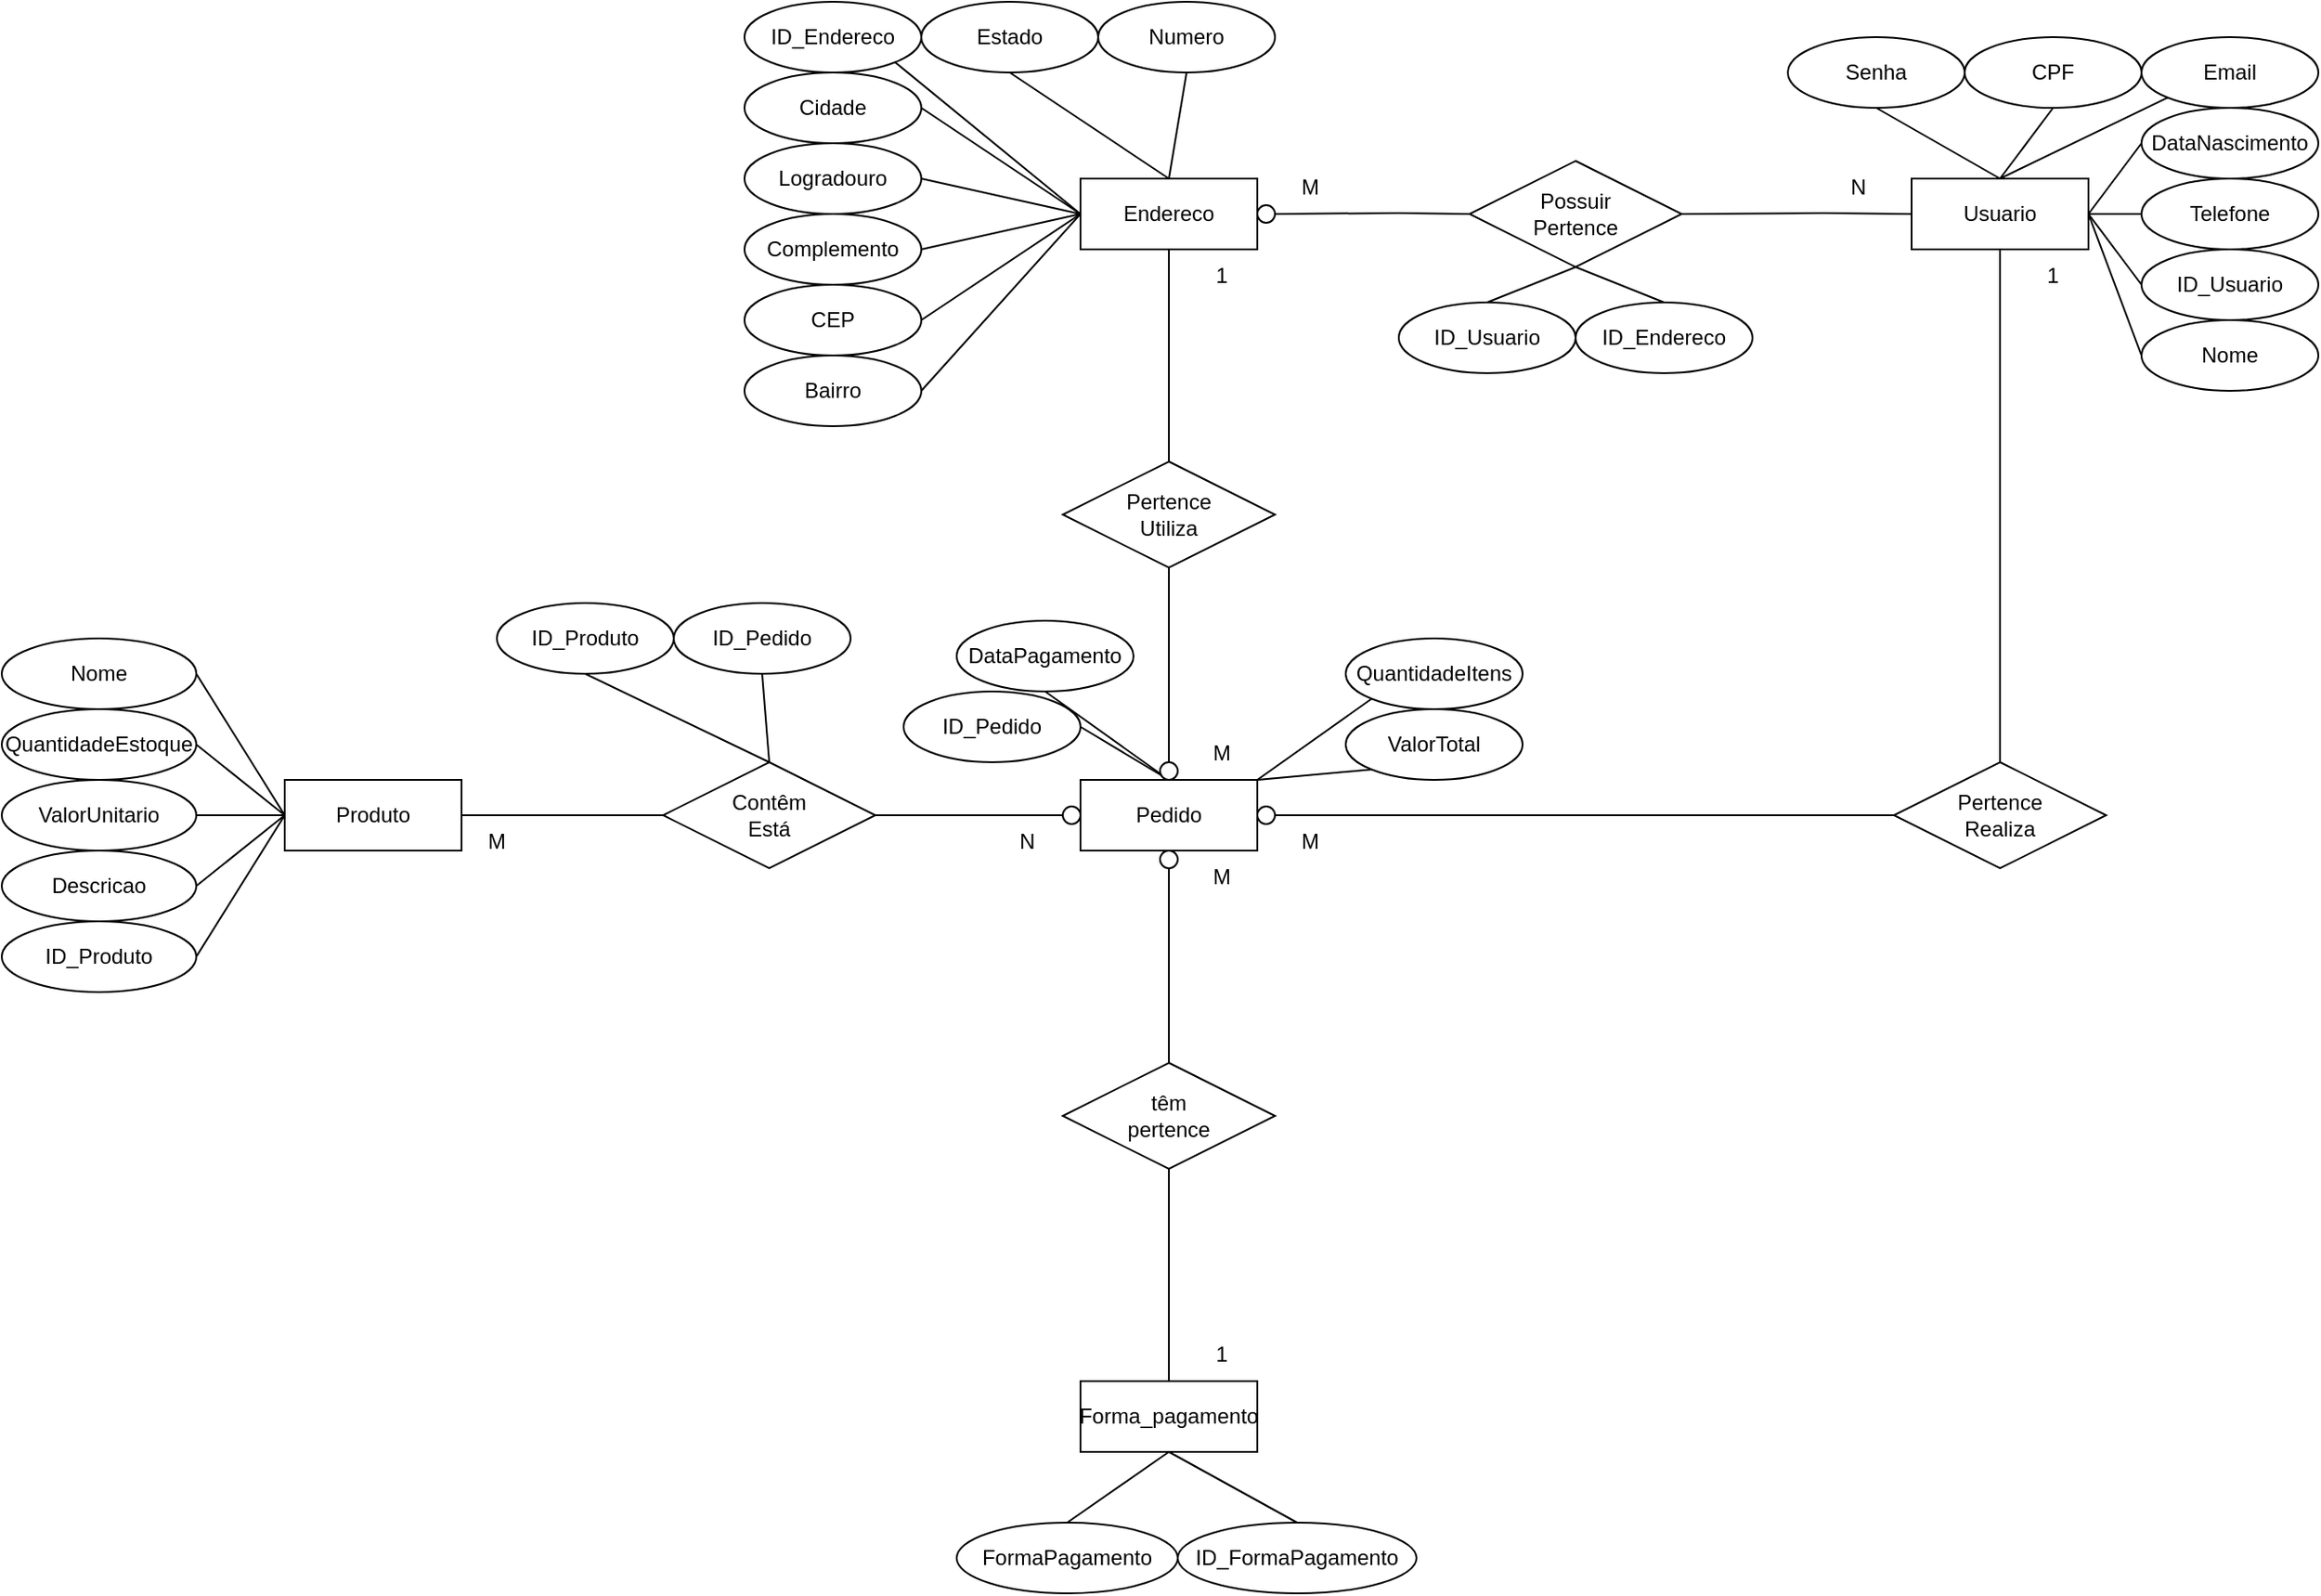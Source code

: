 <mxfile version="27.0.5">
  <diagram name="Página-1" id="2uaV812msRMwG7gX_3Rn">
    <mxGraphModel dx="760" dy="804" grid="1" gridSize="10" guides="1" tooltips="1" connect="1" arrows="1" fold="1" page="1" pageScale="1" pageWidth="827" pageHeight="1169" math="0" shadow="0">
      <root>
        <mxCell id="0" />
        <mxCell id="1" parent="0" />
        <mxCell id="tJNTf8P16CwmncWXG5HQ-1" value="Usuario" style="whiteSpace=wrap;html=1;align=center;" parent="1" vertex="1">
          <mxGeometry x="1910" y="340" width="100" height="40" as="geometry" />
        </mxCell>
        <mxCell id="tJNTf8P16CwmncWXG5HQ-2" value="Endereco" style="whiteSpace=wrap;html=1;align=center;" parent="1" vertex="1">
          <mxGeometry x="1440" y="340" width="100" height="40" as="geometry" />
        </mxCell>
        <mxCell id="tJNTf8P16CwmncWXG5HQ-4" value="Pertence&lt;div&gt;Utiliza&lt;/div&gt;" style="shape=rhombus;perimeter=rhombusPerimeter;whiteSpace=wrap;html=1;align=center;" parent="1" vertex="1">
          <mxGeometry x="1430" y="500" width="120" height="60" as="geometry" />
        </mxCell>
        <mxCell id="tJNTf8P16CwmncWXG5HQ-10" value="Produto" style="whiteSpace=wrap;html=1;align=center;" parent="1" vertex="1">
          <mxGeometry x="990" y="680" width="100" height="40" as="geometry" />
        </mxCell>
        <mxCell id="LPjeL-LabRUgR5Mh7KNn-1" value="Possuir&lt;br&gt;&lt;div&gt;Pertence&lt;/div&gt;" style="shape=rhombus;perimeter=rhombusPerimeter;whiteSpace=wrap;html=1;align=center;" parent="1" vertex="1">
          <mxGeometry x="1660" y="330" width="120" height="60" as="geometry" />
        </mxCell>
        <mxCell id="LPjeL-LabRUgR5Mh7KNn-6" value="Contêm&lt;div&gt;Está&lt;/div&gt;" style="shape=rhombus;perimeter=rhombusPerimeter;whiteSpace=wrap;html=1;align=center;" parent="1" vertex="1">
          <mxGeometry x="1204" y="670" width="120" height="60" as="geometry" />
        </mxCell>
        <mxCell id="LPjeL-LabRUgR5Mh7KNn-9" value="M" style="text;html=1;align=center;verticalAlign=middle;whiteSpace=wrap;rounded=0;" parent="1" vertex="1">
          <mxGeometry x="1080" y="700" width="60" height="30" as="geometry" />
        </mxCell>
        <mxCell id="LPjeL-LabRUgR5Mh7KNn-10" value="N" style="text;html=1;align=center;verticalAlign=middle;whiteSpace=wrap;rounded=0;" parent="1" vertex="1">
          <mxGeometry x="1380" y="700" width="60" height="30" as="geometry" />
        </mxCell>
        <mxCell id="tGjzgIWVcBgmSlzOQq5f-1" value="Nome" style="ellipse;whiteSpace=wrap;html=1;align=center;" parent="1" vertex="1">
          <mxGeometry x="2040" y="420" width="100" height="40" as="geometry" />
        </mxCell>
        <mxCell id="tGjzgIWVcBgmSlzOQq5f-3" value="Telefone" style="ellipse;whiteSpace=wrap;html=1;align=center;" parent="1" vertex="1">
          <mxGeometry x="2040" y="340" width="100" height="40" as="geometry" />
        </mxCell>
        <mxCell id="tGjzgIWVcBgmSlzOQq5f-4" value="DataNascimento" style="ellipse;whiteSpace=wrap;html=1;align=center;" parent="1" vertex="1">
          <mxGeometry x="2040" y="300" width="100" height="40" as="geometry" />
        </mxCell>
        <mxCell id="tGjzgIWVcBgmSlzOQq5f-6" value="Senha" style="ellipse;whiteSpace=wrap;html=1;align=center;" parent="1" vertex="1">
          <mxGeometry x="1840" y="260" width="100" height="40" as="geometry" />
        </mxCell>
        <mxCell id="tGjzgIWVcBgmSlzOQq5f-10" style="edgeStyle=orthogonalEdgeStyle;rounded=0;orthogonalLoop=1;jettySize=auto;html=1;exitX=0.5;exitY=1;exitDx=0;exitDy=0;" parent="1" edge="1">
          <mxGeometry relative="1" as="geometry">
            <mxPoint x="2090" y="440" as="sourcePoint" />
            <mxPoint x="2090" y="440" as="targetPoint" />
          </mxGeometry>
        </mxCell>
        <mxCell id="tGjzgIWVcBgmSlzOQq5f-16" value="CEP" style="ellipse;whiteSpace=wrap;html=1;align=center;" parent="1" vertex="1">
          <mxGeometry x="1250" y="400" width="100" height="40" as="geometry" />
        </mxCell>
        <mxCell id="tGjzgIWVcBgmSlzOQq5f-19" value="Estado" style="ellipse;whiteSpace=wrap;html=1;align=center;" parent="1" vertex="1">
          <mxGeometry x="1350" y="240" width="100" height="40" as="geometry" />
        </mxCell>
        <mxCell id="tGjzgIWVcBgmSlzOQq5f-20" value="Cidade" style="ellipse;whiteSpace=wrap;html=1;align=center;" parent="1" vertex="1">
          <mxGeometry x="1250" y="280" width="100" height="40" as="geometry" />
        </mxCell>
        <mxCell id="tGjzgIWVcBgmSlzOQq5f-21" value="Bairro" style="ellipse;whiteSpace=wrap;html=1;align=center;" parent="1" vertex="1">
          <mxGeometry x="1250" y="440" width="100" height="40" as="geometry" />
        </mxCell>
        <mxCell id="tGjzgIWVcBgmSlzOQq5f-22" value="Logradouro" style="ellipse;whiteSpace=wrap;html=1;align=center;" parent="1" vertex="1">
          <mxGeometry x="1250" y="320" width="100" height="40" as="geometry" />
        </mxCell>
        <mxCell id="tGjzgIWVcBgmSlzOQq5f-23" value="Numero" style="ellipse;whiteSpace=wrap;html=1;align=center;" parent="1" vertex="1">
          <mxGeometry x="1450" y="240" width="100" height="40" as="geometry" />
        </mxCell>
        <mxCell id="tGjzgIWVcBgmSlzOQq5f-24" value="Complemento" style="ellipse;whiteSpace=wrap;html=1;align=center;" parent="1" vertex="1">
          <mxGeometry x="1250" y="360" width="100" height="40" as="geometry" />
        </mxCell>
        <mxCell id="tGjzgIWVcBgmSlzOQq5f-47" value="DataPagamento" style="ellipse;whiteSpace=wrap;html=1;align=center;" parent="1" vertex="1">
          <mxGeometry x="1370" y="590" width="100" height="40" as="geometry" />
        </mxCell>
        <mxCell id="tGjzgIWVcBgmSlzOQq5f-48" value="ValorTotal" style="ellipse;whiteSpace=wrap;html=1;align=center;" parent="1" vertex="1">
          <mxGeometry x="1590" y="640" width="100" height="40" as="geometry" />
        </mxCell>
        <mxCell id="tGjzgIWVcBgmSlzOQq5f-49" value="QuantidadeItens" style="ellipse;whiteSpace=wrap;html=1;align=center;" parent="1" vertex="1">
          <mxGeometry x="1590" y="600" width="100" height="40" as="geometry" />
        </mxCell>
        <mxCell id="tGjzgIWVcBgmSlzOQq5f-56" value="Pedido" style="whiteSpace=wrap;html=1;align=center;" parent="1" vertex="1">
          <mxGeometry x="1440" y="680" width="100" height="40" as="geometry" />
        </mxCell>
        <mxCell id="tGjzgIWVcBgmSlzOQq5f-66" value="" style="endArrow=none;html=1;rounded=0;entryX=0.5;entryY=0;entryDx=0;entryDy=0;exitX=0.5;exitY=1;exitDx=0;exitDy=0;" parent="1" source="tJNTf8P16CwmncWXG5HQ-4" target="tGjzgIWVcBgmSlzOQq5f-56" edge="1">
          <mxGeometry relative="1" as="geometry">
            <mxPoint x="1500" y="570" as="sourcePoint" />
            <mxPoint x="1530" y="650" as="targetPoint" />
          </mxGeometry>
        </mxCell>
        <mxCell id="tGjzgIWVcBgmSlzOQq5f-67" value="" style="endArrow=none;html=1;rounded=0;entryX=0.5;entryY=0;entryDx=0;entryDy=0;exitX=0.5;exitY=1;exitDx=0;exitDy=0;" parent="1" source="tJNTf8P16CwmncWXG5HQ-2" target="tJNTf8P16CwmncWXG5HQ-4" edge="1">
          <mxGeometry relative="1" as="geometry">
            <mxPoint x="1500" y="400" as="sourcePoint" />
            <mxPoint x="1510" y="490" as="targetPoint" />
          </mxGeometry>
        </mxCell>
        <mxCell id="tGjzgIWVcBgmSlzOQq5f-70" value="" style="endArrow=none;html=1;rounded=0;exitX=0;exitY=0.5;exitDx=0;exitDy=0;entryX=1;entryY=0.5;entryDx=0;entryDy=0;" parent="1" source="tGjzgIWVcBgmSlzOQq5f-123" target="tJNTf8P16CwmncWXG5HQ-2" edge="1">
          <mxGeometry relative="1" as="geometry">
            <mxPoint x="1650" y="370" as="sourcePoint" />
            <mxPoint x="1550" y="370" as="targetPoint" />
            <Array as="points" />
          </mxGeometry>
        </mxCell>
        <mxCell id="tGjzgIWVcBgmSlzOQq5f-71" value="" style="endArrow=none;html=1;rounded=0;entryX=1;entryY=0.5;entryDx=0;entryDy=0;exitX=0;exitY=0.5;exitDx=0;exitDy=0;" parent="1" source="tJNTf8P16CwmncWXG5HQ-1" target="LPjeL-LabRUgR5Mh7KNn-1" edge="1">
          <mxGeometry relative="1" as="geometry">
            <mxPoint x="1890" y="370" as="sourcePoint" />
            <mxPoint x="1790" y="380" as="targetPoint" />
            <Array as="points">
              <mxPoint x="1860" y="359.47" />
            </Array>
          </mxGeometry>
        </mxCell>
        <mxCell id="tGjzgIWVcBgmSlzOQq5f-72" value="Pertence&lt;div&gt;Realiza&lt;/div&gt;" style="shape=rhombus;perimeter=rhombusPerimeter;whiteSpace=wrap;html=1;align=center;" parent="1" vertex="1">
          <mxGeometry x="1900" y="670" width="120" height="60" as="geometry" />
        </mxCell>
        <mxCell id="tGjzgIWVcBgmSlzOQq5f-73" value="" style="endArrow=none;html=1;rounded=0;exitX=1;exitY=0.5;exitDx=0;exitDy=0;entryX=0;entryY=0.5;entryDx=0;entryDy=0;" parent="1" source="tGjzgIWVcBgmSlzOQq5f-127" target="tGjzgIWVcBgmSlzOQq5f-72" edge="1">
          <mxGeometry relative="1" as="geometry">
            <mxPoint x="1730" y="550" as="sourcePoint" />
            <mxPoint x="1890" y="550" as="targetPoint" />
          </mxGeometry>
        </mxCell>
        <mxCell id="tGjzgIWVcBgmSlzOQq5f-74" value="" style="endArrow=none;html=1;rounded=0;exitX=0.5;exitY=1;exitDx=0;exitDy=0;entryX=0.5;entryY=0;entryDx=0;entryDy=0;" parent="1" source="tJNTf8P16CwmncWXG5HQ-1" target="tGjzgIWVcBgmSlzOQq5f-72" edge="1">
          <mxGeometry relative="1" as="geometry">
            <mxPoint x="1730" y="550" as="sourcePoint" />
            <mxPoint x="1890" y="550" as="targetPoint" />
          </mxGeometry>
        </mxCell>
        <mxCell id="tGjzgIWVcBgmSlzOQq5f-75" value="1" style="text;html=1;align=center;verticalAlign=middle;whiteSpace=wrap;rounded=0;" parent="1" vertex="1">
          <mxGeometry x="1490" y="380" width="60" height="30" as="geometry" />
        </mxCell>
        <mxCell id="tGjzgIWVcBgmSlzOQq5f-76" value="M" style="text;html=1;align=center;verticalAlign=middle;whiteSpace=wrap;rounded=0;" parent="1" vertex="1">
          <mxGeometry x="1490" y="650" width="60" height="30" as="geometry" />
        </mxCell>
        <mxCell id="tGjzgIWVcBgmSlzOQq5f-77" value="M" style="text;html=1;align=center;verticalAlign=middle;whiteSpace=wrap;rounded=0;" parent="1" vertex="1">
          <mxGeometry x="1540" y="330" width="60" height="30" as="geometry" />
        </mxCell>
        <mxCell id="tGjzgIWVcBgmSlzOQq5f-78" value="N" style="text;html=1;align=center;verticalAlign=middle;whiteSpace=wrap;rounded=0;" parent="1" vertex="1">
          <mxGeometry x="1850" y="330" width="60" height="30" as="geometry" />
        </mxCell>
        <mxCell id="tGjzgIWVcBgmSlzOQq5f-79" value="1" style="text;html=1;align=center;verticalAlign=middle;whiteSpace=wrap;rounded=0;" parent="1" vertex="1">
          <mxGeometry x="1960" y="380" width="60" height="30" as="geometry" />
        </mxCell>
        <mxCell id="tGjzgIWVcBgmSlzOQq5f-80" value="M" style="text;html=1;align=center;verticalAlign=middle;whiteSpace=wrap;rounded=0;" parent="1" vertex="1">
          <mxGeometry x="1540" y="700" width="60" height="30" as="geometry" />
        </mxCell>
        <mxCell id="tGjzgIWVcBgmSlzOQq5f-81" value="" style="endArrow=none;html=1;rounded=0;entryX=0;entryY=1;entryDx=0;entryDy=0;exitX=1;exitY=0;exitDx=0;exitDy=0;" parent="1" source="tGjzgIWVcBgmSlzOQq5f-56" target="tGjzgIWVcBgmSlzOQq5f-49" edge="1">
          <mxGeometry relative="1" as="geometry">
            <mxPoint x="1020" y="730" as="sourcePoint" />
            <mxPoint x="1180" y="730" as="targetPoint" />
          </mxGeometry>
        </mxCell>
        <mxCell id="tGjzgIWVcBgmSlzOQq5f-82" value="" style="endArrow=none;html=1;rounded=0;entryX=0;entryY=1;entryDx=0;entryDy=0;exitX=0.5;exitY=1;exitDx=0;exitDy=0;" parent="1" source="tGjzgIWVcBgmSlzOQq5f-47" target="tGjzgIWVcBgmSlzOQq5f-76" edge="1">
          <mxGeometry relative="1" as="geometry">
            <mxPoint x="1270" y="800" as="sourcePoint" />
            <mxPoint x="1180" y="730" as="targetPoint" />
          </mxGeometry>
        </mxCell>
        <mxCell id="tGjzgIWVcBgmSlzOQq5f-83" value="" style="endArrow=none;html=1;rounded=0;exitX=0;exitY=1;exitDx=0;exitDy=0;entryX=1;entryY=0;entryDx=0;entryDy=0;" parent="1" source="tGjzgIWVcBgmSlzOQq5f-48" target="tGjzgIWVcBgmSlzOQq5f-56" edge="1">
          <mxGeometry relative="1" as="geometry">
            <mxPoint x="1020" y="730" as="sourcePoint" />
            <mxPoint x="1180" y="730" as="targetPoint" />
          </mxGeometry>
        </mxCell>
        <mxCell id="tGjzgIWVcBgmSlzOQq5f-84" value="" style="endArrow=none;html=1;rounded=0;exitX=1;exitY=0.5;exitDx=0;exitDy=0;entryX=0.5;entryY=0;entryDx=0;entryDy=0;" parent="1" source="tGjzgIWVcBgmSlzOQq5f-125" target="tGjzgIWVcBgmSlzOQq5f-56" edge="1">
          <mxGeometry relative="1" as="geometry">
            <mxPoint x="1020" y="730" as="sourcePoint" />
            <mxPoint x="1180" y="730" as="targetPoint" />
          </mxGeometry>
        </mxCell>
        <mxCell id="tGjzgIWVcBgmSlzOQq5f-85" value="" style="endArrow=none;html=1;rounded=0;exitX=1;exitY=0.5;exitDx=0;exitDy=0;entryX=0.5;entryY=0;entryDx=0;entryDy=0;" parent="1" target="tGjzgIWVcBgmSlzOQq5f-56" edge="1">
          <mxGeometry relative="1" as="geometry">
            <mxPoint x="1440" y="650" as="sourcePoint" />
            <mxPoint x="1180" y="730" as="targetPoint" />
          </mxGeometry>
        </mxCell>
        <mxCell id="tGjzgIWVcBgmSlzOQq5f-86" value="" style="endArrow=none;html=1;rounded=0;exitX=1;exitY=0.5;exitDx=0;exitDy=0;entryX=0;entryY=0.5;entryDx=0;entryDy=0;" parent="1" source="tGjzgIWVcBgmSlzOQq5f-21" target="tJNTf8P16CwmncWXG5HQ-2" edge="1">
          <mxGeometry relative="1" as="geometry">
            <mxPoint x="1400" y="450" as="sourcePoint" />
            <mxPoint x="1560" y="450" as="targetPoint" />
          </mxGeometry>
        </mxCell>
        <mxCell id="tGjzgIWVcBgmSlzOQq5f-87" value="" style="endArrow=none;html=1;rounded=0;exitX=1;exitY=0.5;exitDx=0;exitDy=0;entryX=0;entryY=0.5;entryDx=0;entryDy=0;" parent="1" source="tGjzgIWVcBgmSlzOQq5f-16" target="tJNTf8P16CwmncWXG5HQ-2" edge="1">
          <mxGeometry relative="1" as="geometry">
            <mxPoint x="1400" y="450" as="sourcePoint" />
            <mxPoint x="1560" y="450" as="targetPoint" />
          </mxGeometry>
        </mxCell>
        <mxCell id="tGjzgIWVcBgmSlzOQq5f-88" value="" style="endArrow=none;html=1;rounded=0;exitX=1;exitY=0.5;exitDx=0;exitDy=0;entryX=0;entryY=0.5;entryDx=0;entryDy=0;" parent="1" source="tGjzgIWVcBgmSlzOQq5f-24" target="tJNTf8P16CwmncWXG5HQ-2" edge="1">
          <mxGeometry relative="1" as="geometry">
            <mxPoint x="1400" y="450" as="sourcePoint" />
            <mxPoint x="1560" y="450" as="targetPoint" />
          </mxGeometry>
        </mxCell>
        <mxCell id="tGjzgIWVcBgmSlzOQq5f-89" value="" style="endArrow=none;html=1;rounded=0;exitX=1;exitY=0.5;exitDx=0;exitDy=0;entryX=0;entryY=0.5;entryDx=0;entryDy=0;" parent="1" source="tGjzgIWVcBgmSlzOQq5f-22" target="tJNTf8P16CwmncWXG5HQ-2" edge="1">
          <mxGeometry relative="1" as="geometry">
            <mxPoint x="1400" y="450" as="sourcePoint" />
            <mxPoint x="1560" y="450" as="targetPoint" />
          </mxGeometry>
        </mxCell>
        <mxCell id="tGjzgIWVcBgmSlzOQq5f-90" value="" style="endArrow=none;html=1;rounded=0;exitX=1;exitY=0.5;exitDx=0;exitDy=0;entryX=0;entryY=0.5;entryDx=0;entryDy=0;" parent="1" source="tGjzgIWVcBgmSlzOQq5f-20" target="tJNTf8P16CwmncWXG5HQ-2" edge="1">
          <mxGeometry relative="1" as="geometry">
            <mxPoint x="1400" y="450" as="sourcePoint" />
            <mxPoint x="1560" y="450" as="targetPoint" />
          </mxGeometry>
        </mxCell>
        <mxCell id="tGjzgIWVcBgmSlzOQq5f-91" value="" style="endArrow=none;html=1;rounded=0;exitX=1;exitY=1;exitDx=0;exitDy=0;entryX=0;entryY=0.5;entryDx=0;entryDy=0;" parent="1" target="tJNTf8P16CwmncWXG5HQ-2" edge="1">
          <mxGeometry relative="1" as="geometry">
            <mxPoint x="1335.186" y="274.21" as="sourcePoint" />
            <mxPoint x="1560" y="450" as="targetPoint" />
          </mxGeometry>
        </mxCell>
        <mxCell id="tGjzgIWVcBgmSlzOQq5f-92" value="" style="endArrow=none;html=1;rounded=0;exitX=0.5;exitY=1;exitDx=0;exitDy=0;entryX=0.5;entryY=0;entryDx=0;entryDy=0;" parent="1" source="tGjzgIWVcBgmSlzOQq5f-19" target="tJNTf8P16CwmncWXG5HQ-2" edge="1">
          <mxGeometry relative="1" as="geometry">
            <mxPoint x="1400" y="450" as="sourcePoint" />
            <mxPoint x="1560" y="450" as="targetPoint" />
          </mxGeometry>
        </mxCell>
        <mxCell id="tGjzgIWVcBgmSlzOQq5f-93" value="" style="endArrow=none;html=1;rounded=0;exitX=0.5;exitY=1;exitDx=0;exitDy=0;entryX=0.5;entryY=0;entryDx=0;entryDy=0;" parent="1" source="tGjzgIWVcBgmSlzOQq5f-23" target="tJNTf8P16CwmncWXG5HQ-2" edge="1">
          <mxGeometry relative="1" as="geometry">
            <mxPoint x="1400" y="450" as="sourcePoint" />
            <mxPoint x="1560" y="450" as="targetPoint" />
          </mxGeometry>
        </mxCell>
        <mxCell id="tGjzgIWVcBgmSlzOQq5f-94" value="" style="endArrow=none;html=1;rounded=0;entryX=0.5;entryY=1;entryDx=0;entryDy=0;exitX=0.5;exitY=0;exitDx=0;exitDy=0;" parent="1" source="tGjzgIWVcBgmSlzOQq5f-141" target="LPjeL-LabRUgR5Mh7KNn-1" edge="1">
          <mxGeometry relative="1" as="geometry">
            <mxPoint x="1610" y="390" as="sourcePoint" />
            <mxPoint x="1840" y="420" as="targetPoint" />
          </mxGeometry>
        </mxCell>
        <mxCell id="tGjzgIWVcBgmSlzOQq5f-100" value="" style="endArrow=none;html=1;rounded=0;entryX=0.5;entryY=1;entryDx=0;entryDy=0;exitX=0.5;exitY=0;exitDx=0;exitDy=0;" parent="1" source="tGjzgIWVcBgmSlzOQq5f-143" target="LPjeL-LabRUgR5Mh7KNn-1" edge="1">
          <mxGeometry relative="1" as="geometry">
            <mxPoint x="1830" y="430" as="sourcePoint" />
            <mxPoint x="1840" y="420" as="targetPoint" />
          </mxGeometry>
        </mxCell>
        <mxCell id="tGjzgIWVcBgmSlzOQq5f-101" value="" style="endArrow=none;html=1;rounded=0;exitX=0.5;exitY=1;exitDx=0;exitDy=0;entryX=0.5;entryY=0;entryDx=0;entryDy=0;" parent="1" source="tGjzgIWVcBgmSlzOQq5f-6" target="tJNTf8P16CwmncWXG5HQ-1" edge="1">
          <mxGeometry relative="1" as="geometry">
            <mxPoint x="1960" y="350" as="sourcePoint" />
            <mxPoint x="2120" y="350" as="targetPoint" />
          </mxGeometry>
        </mxCell>
        <mxCell id="tGjzgIWVcBgmSlzOQq5f-102" value="" style="endArrow=none;html=1;rounded=0;exitX=0.5;exitY=1;exitDx=0;exitDy=0;entryX=0.5;entryY=0;entryDx=0;entryDy=0;" parent="1" target="tJNTf8P16CwmncWXG5HQ-1" edge="1">
          <mxGeometry relative="1" as="geometry">
            <mxPoint x="1990" y="300" as="sourcePoint" />
            <mxPoint x="1960" y="320" as="targetPoint" />
          </mxGeometry>
        </mxCell>
        <mxCell id="tGjzgIWVcBgmSlzOQq5f-103" value="" style="endArrow=none;html=1;rounded=0;exitX=0;exitY=1;exitDx=0;exitDy=0;entryX=0.5;entryY=0;entryDx=0;entryDy=0;" parent="1" target="tJNTf8P16CwmncWXG5HQ-1" edge="1">
          <mxGeometry relative="1" as="geometry">
            <mxPoint x="2054.814" y="294.21" as="sourcePoint" />
            <mxPoint x="2120" y="350" as="targetPoint" />
          </mxGeometry>
        </mxCell>
        <mxCell id="tGjzgIWVcBgmSlzOQq5f-105" value="" style="endArrow=none;html=1;rounded=0;exitX=1;exitY=0.5;exitDx=0;exitDy=0;entryX=0;entryY=0.5;entryDx=0;entryDy=0;" parent="1" source="tJNTf8P16CwmncWXG5HQ-1" target="tGjzgIWVcBgmSlzOQq5f-4" edge="1">
          <mxGeometry relative="1" as="geometry">
            <mxPoint x="1960" y="350" as="sourcePoint" />
            <mxPoint x="2120" y="350" as="targetPoint" />
          </mxGeometry>
        </mxCell>
        <mxCell id="tGjzgIWVcBgmSlzOQq5f-106" value="" style="endArrow=none;html=1;rounded=0;exitX=1;exitY=0.5;exitDx=0;exitDy=0;entryX=0;entryY=0.5;entryDx=0;entryDy=0;" parent="1" source="tJNTf8P16CwmncWXG5HQ-1" target="tGjzgIWVcBgmSlzOQq5f-3" edge="1">
          <mxGeometry relative="1" as="geometry">
            <mxPoint x="1960" y="350" as="sourcePoint" />
            <mxPoint x="2120" y="350" as="targetPoint" />
          </mxGeometry>
        </mxCell>
        <mxCell id="tGjzgIWVcBgmSlzOQq5f-107" value="" style="endArrow=none;html=1;rounded=0;entryX=0;entryY=0.5;entryDx=0;entryDy=0;exitX=1;exitY=0.5;exitDx=0;exitDy=0;" parent="1" source="tJNTf8P16CwmncWXG5HQ-1" edge="1">
          <mxGeometry relative="1" as="geometry">
            <mxPoint x="1960" y="350" as="sourcePoint" />
            <mxPoint x="2040.0" y="400" as="targetPoint" />
          </mxGeometry>
        </mxCell>
        <mxCell id="tGjzgIWVcBgmSlzOQq5f-108" value="" style="endArrow=none;html=1;rounded=0;entryX=0;entryY=0.5;entryDx=0;entryDy=0;exitX=1;exitY=0.5;exitDx=0;exitDy=0;" parent="1" source="tJNTf8P16CwmncWXG5HQ-1" target="tGjzgIWVcBgmSlzOQq5f-1" edge="1">
          <mxGeometry relative="1" as="geometry">
            <mxPoint x="2220" y="390" as="sourcePoint" />
            <mxPoint x="2120" y="350" as="targetPoint" />
          </mxGeometry>
        </mxCell>
        <mxCell id="tGjzgIWVcBgmSlzOQq5f-109" value="Nome" style="ellipse;whiteSpace=wrap;html=1;align=center;" parent="1" vertex="1">
          <mxGeometry x="830" y="600" width="110" height="40" as="geometry" />
        </mxCell>
        <mxCell id="tGjzgIWVcBgmSlzOQq5f-110" value="QuantidadeEstoque" style="ellipse;whiteSpace=wrap;html=1;align=center;" parent="1" vertex="1">
          <mxGeometry x="830" y="640" width="110" height="40" as="geometry" />
        </mxCell>
        <mxCell id="tGjzgIWVcBgmSlzOQq5f-111" value="ValorUnitario" style="ellipse;whiteSpace=wrap;html=1;align=center;" parent="1" vertex="1">
          <mxGeometry x="830" y="680" width="110" height="40" as="geometry" />
        </mxCell>
        <mxCell id="tGjzgIWVcBgmSlzOQq5f-112" value="Descricao" style="ellipse;whiteSpace=wrap;html=1;align=center;" parent="1" vertex="1">
          <mxGeometry x="830" y="720" width="110" height="40" as="geometry" />
        </mxCell>
        <mxCell id="tGjzgIWVcBgmSlzOQq5f-113" value="ID_Produto" style="ellipse;whiteSpace=wrap;html=1;align=center;" parent="1" vertex="1">
          <mxGeometry x="830" y="760" width="110" height="40" as="geometry" />
        </mxCell>
        <mxCell id="tGjzgIWVcBgmSlzOQq5f-114" value="" style="endArrow=none;html=1;rounded=0;exitX=1;exitY=0.5;exitDx=0;exitDy=0;entryX=0;entryY=0.5;entryDx=0;entryDy=0;" parent="1" source="tGjzgIWVcBgmSlzOQq5f-109" target="tJNTf8P16CwmncWXG5HQ-10" edge="1">
          <mxGeometry relative="1" as="geometry">
            <mxPoint x="1010" y="660" as="sourcePoint" />
            <mxPoint x="1170" y="660" as="targetPoint" />
          </mxGeometry>
        </mxCell>
        <mxCell id="tGjzgIWVcBgmSlzOQq5f-115" value="" style="endArrow=none;html=1;rounded=0;exitX=1;exitY=0.5;exitDx=0;exitDy=0;entryX=0;entryY=0.5;entryDx=0;entryDy=0;" parent="1" source="tGjzgIWVcBgmSlzOQq5f-110" target="tJNTf8P16CwmncWXG5HQ-10" edge="1">
          <mxGeometry relative="1" as="geometry">
            <mxPoint x="1010" y="610" as="sourcePoint" />
            <mxPoint x="1170" y="610" as="targetPoint" />
          </mxGeometry>
        </mxCell>
        <mxCell id="tGjzgIWVcBgmSlzOQq5f-116" value="" style="endArrow=none;html=1;rounded=0;exitX=1;exitY=0.5;exitDx=0;exitDy=0;entryX=0;entryY=0.5;entryDx=0;entryDy=0;" parent="1" source="tGjzgIWVcBgmSlzOQq5f-111" target="tJNTf8P16CwmncWXG5HQ-10" edge="1">
          <mxGeometry relative="1" as="geometry">
            <mxPoint x="1010" y="660" as="sourcePoint" />
            <mxPoint x="1170" y="660" as="targetPoint" />
          </mxGeometry>
        </mxCell>
        <mxCell id="tGjzgIWVcBgmSlzOQq5f-117" value="" style="endArrow=none;html=1;rounded=0;exitX=1;exitY=0.5;exitDx=0;exitDy=0;entryX=0;entryY=0.5;entryDx=0;entryDy=0;" parent="1" source="tGjzgIWVcBgmSlzOQq5f-112" target="tJNTf8P16CwmncWXG5HQ-10" edge="1">
          <mxGeometry relative="1" as="geometry">
            <mxPoint x="1010" y="660" as="sourcePoint" />
            <mxPoint x="1170" y="660" as="targetPoint" />
          </mxGeometry>
        </mxCell>
        <mxCell id="tGjzgIWVcBgmSlzOQq5f-118" value="" style="endArrow=none;html=1;rounded=0;exitX=1;exitY=0.5;exitDx=0;exitDy=0;entryX=0;entryY=0.5;entryDx=0;entryDy=0;" parent="1" source="tGjzgIWVcBgmSlzOQq5f-113" target="tJNTf8P16CwmncWXG5HQ-10" edge="1">
          <mxGeometry relative="1" as="geometry">
            <mxPoint x="1010" y="660" as="sourcePoint" />
            <mxPoint x="1170" y="660" as="targetPoint" />
          </mxGeometry>
        </mxCell>
        <mxCell id="tGjzgIWVcBgmSlzOQq5f-124" value="" style="endArrow=none;html=1;rounded=0;exitX=0;exitY=0.5;exitDx=0;exitDy=0;entryX=1;entryY=0.5;entryDx=0;entryDy=0;" parent="1" source="LPjeL-LabRUgR5Mh7KNn-1" target="tGjzgIWVcBgmSlzOQq5f-123" edge="1">
          <mxGeometry relative="1" as="geometry">
            <mxPoint x="1660" y="360" as="sourcePoint" />
            <mxPoint x="1540" y="360" as="targetPoint" />
            <Array as="points">
              <mxPoint x="1620" y="359.47" />
            </Array>
          </mxGeometry>
        </mxCell>
        <mxCell id="tGjzgIWVcBgmSlzOQq5f-123" value="" style="ellipse;whiteSpace=wrap;html=1;aspect=fixed;" parent="1" vertex="1">
          <mxGeometry x="1540" y="355" width="10" height="10" as="geometry" />
        </mxCell>
        <mxCell id="tGjzgIWVcBgmSlzOQq5f-125" value="" style="ellipse;whiteSpace=wrap;html=1;aspect=fixed;" parent="1" vertex="1">
          <mxGeometry x="1485" y="670" width="10" height="10" as="geometry" />
        </mxCell>
        <mxCell id="tGjzgIWVcBgmSlzOQq5f-128" value="" style="endArrow=none;html=1;rounded=0;exitX=1;exitY=0.5;exitDx=0;exitDy=0;entryX=0;entryY=0.5;entryDx=0;entryDy=0;" parent="1" source="tGjzgIWVcBgmSlzOQq5f-56" target="tGjzgIWVcBgmSlzOQq5f-127" edge="1">
          <mxGeometry relative="1" as="geometry">
            <mxPoint x="1540" y="700" as="sourcePoint" />
            <mxPoint x="1900" y="700" as="targetPoint" />
          </mxGeometry>
        </mxCell>
        <mxCell id="tGjzgIWVcBgmSlzOQq5f-127" value="" style="ellipse;whiteSpace=wrap;html=1;aspect=fixed;" parent="1" vertex="1">
          <mxGeometry x="1540" y="695" width="10" height="10" as="geometry" />
        </mxCell>
        <mxCell id="tGjzgIWVcBgmSlzOQq5f-129" value="" style="endArrow=none;html=1;rounded=0;exitX=1;exitY=0;exitDx=0;exitDy=0;entryX=1;entryY=0.5;entryDx=0;entryDy=0;" parent="1" source="LPjeL-LabRUgR5Mh7KNn-10" target="LPjeL-LabRUgR5Mh7KNn-6" edge="1">
          <mxGeometry relative="1" as="geometry">
            <mxPoint x="1430" y="700.53" as="sourcePoint" />
            <mxPoint x="1330" y="710" as="targetPoint" />
            <Array as="points">
              <mxPoint x="1390" y="700" />
            </Array>
          </mxGeometry>
        </mxCell>
        <mxCell id="tGjzgIWVcBgmSlzOQq5f-120" value="" style="ellipse;whiteSpace=wrap;html=1;aspect=fixed;" parent="1" vertex="1">
          <mxGeometry x="1430" y="695" width="10" height="10" as="geometry" />
        </mxCell>
        <mxCell id="tGjzgIWVcBgmSlzOQq5f-133" value="" style="endArrow=none;html=1;rounded=0;exitX=0;exitY=0.5;exitDx=0;exitDy=0;entryX=1;entryY=0.5;entryDx=0;entryDy=0;" parent="1" source="LPjeL-LabRUgR5Mh7KNn-6" target="tJNTf8P16CwmncWXG5HQ-10" edge="1">
          <mxGeometry relative="1" as="geometry">
            <mxPoint x="1200" y="720" as="sourcePoint" />
            <mxPoint x="1154" y="730" as="targetPoint" />
            <Array as="points">
              <mxPoint x="1154" y="700" />
            </Array>
          </mxGeometry>
        </mxCell>
        <mxCell id="tGjzgIWVcBgmSlzOQq5f-134" value="ID_Pedido" style="ellipse;whiteSpace=wrap;html=1;align=center;" parent="1" vertex="1">
          <mxGeometry x="1210" y="580" width="100" height="40" as="geometry" />
        </mxCell>
        <mxCell id="tGjzgIWVcBgmSlzOQq5f-135" value="ID_Produto&lt;span style=&quot;color: rgba(0, 0, 0, 0); font-family: monospace; font-size: 0px; text-align: start; text-wrap-mode: nowrap;&quot;&gt;%3CmxGraphModel%3E%3Croot%3E%3CmxCell%20id%3D%220%22%2F%3E%3CmxCell%20id%3D%221%22%20parent%3D%220%22%2F%3E%3CmxCell%20id%3D%222%22%20value%3D%22ID_Pedido%22%20style%3D%22ellipse%3BwhiteSpace%3Dwrap%3Bhtml%3D1%3Balign%3Dcenter%3B%22%20vertex%3D%221%22%20parent%3D%221%22%3E%3CmxGeometry%20x%3D%22390%22%20y%3D%22820%22%20width%3D%22100%22%20height%3D%2240%22%20as%3D%22geometry%22%2F%3E%3C%2FmxCell%3E%3C%2Froot%3E%3C%2FmxGraphModel%3E&lt;/span&gt;" style="ellipse;whiteSpace=wrap;html=1;align=center;" parent="1" vertex="1">
          <mxGeometry x="1110" y="580" width="100" height="40" as="geometry" />
        </mxCell>
        <mxCell id="tGjzgIWVcBgmSlzOQq5f-139" value="" style="endArrow=none;html=1;rounded=0;exitX=0.5;exitY=1;exitDx=0;exitDy=0;entryX=0.5;entryY=0;entryDx=0;entryDy=0;" parent="1" source="tGjzgIWVcBgmSlzOQq5f-135" target="LPjeL-LabRUgR5Mh7KNn-6" edge="1">
          <mxGeometry relative="1" as="geometry">
            <mxPoint x="1200" y="600" as="sourcePoint" />
            <mxPoint x="1360" y="600" as="targetPoint" />
          </mxGeometry>
        </mxCell>
        <mxCell id="tGjzgIWVcBgmSlzOQq5f-140" value="" style="endArrow=none;html=1;rounded=0;exitX=0.5;exitY=1;exitDx=0;exitDy=0;entryX=0.5;entryY=0;entryDx=0;entryDy=0;" parent="1" source="tGjzgIWVcBgmSlzOQq5f-134" target="LPjeL-LabRUgR5Mh7KNn-6" edge="1">
          <mxGeometry relative="1" as="geometry">
            <mxPoint x="1200" y="600" as="sourcePoint" />
            <mxPoint x="1360" y="600" as="targetPoint" />
          </mxGeometry>
        </mxCell>
        <mxCell id="tGjzgIWVcBgmSlzOQq5f-141" value="ID_Usuario" style="ellipse;whiteSpace=wrap;html=1;align=center;" parent="1" vertex="1">
          <mxGeometry x="1620" y="410" width="100" height="40" as="geometry" />
        </mxCell>
        <mxCell id="tGjzgIWVcBgmSlzOQq5f-143" value="ID_Endereco" style="ellipse;whiteSpace=wrap;html=1;align=center;" parent="1" vertex="1">
          <mxGeometry x="1720" y="410" width="100" height="40" as="geometry" />
        </mxCell>
        <mxCell id="Nohre5y979sdF1jWuuso-1" value="ID_Pedido" style="ellipse;whiteSpace=wrap;html=1;align=center;" parent="1" vertex="1">
          <mxGeometry x="1340" y="630" width="100" height="40" as="geometry" />
        </mxCell>
        <mxCell id="Nohre5y979sdF1jWuuso-2" value="ID_Endereco" style="ellipse;whiteSpace=wrap;html=1;align=center;" parent="1" vertex="1">
          <mxGeometry x="1250" y="240" width="100" height="40" as="geometry" />
        </mxCell>
        <mxCell id="Nohre5y979sdF1jWuuso-3" value="ID_Usuario" style="ellipse;whiteSpace=wrap;html=1;align=center;" parent="1" vertex="1">
          <mxGeometry x="2040" y="380" width="100" height="40" as="geometry" />
        </mxCell>
        <mxCell id="Nohre5y979sdF1jWuuso-4" value="Email" style="ellipse;whiteSpace=wrap;html=1;align=center;" parent="1" vertex="1">
          <mxGeometry x="2040" y="260" width="100" height="40" as="geometry" />
        </mxCell>
        <mxCell id="Nohre5y979sdF1jWuuso-5" value="CPF" style="ellipse;whiteSpace=wrap;html=1;align=center;" parent="1" vertex="1">
          <mxGeometry x="1940" y="260" width="100" height="40" as="geometry" />
        </mxCell>
        <mxCell id="sdVgLhKW_oaRMDpoHpZ6-2" value="" style="endArrow=none;html=1;rounded=0;exitX=0.5;exitY=1;exitDx=0;exitDy=0;entryX=0.5;entryY=0;entryDx=0;entryDy=0;" parent="1" source="sdVgLhKW_oaRMDpoHpZ6-11" target="sdVgLhKW_oaRMDpoHpZ6-3" edge="1">
          <mxGeometry relative="1" as="geometry">
            <mxPoint x="1510" y="740" as="sourcePoint" />
            <mxPoint x="1510" y="830" as="targetPoint" />
          </mxGeometry>
        </mxCell>
        <mxCell id="sdVgLhKW_oaRMDpoHpZ6-3" value="têm&lt;div&gt;pertence&lt;/div&gt;" style="shape=rhombus;perimeter=rhombusPerimeter;whiteSpace=wrap;html=1;align=center;" parent="1" vertex="1">
          <mxGeometry x="1430" y="840" width="120" height="60" as="geometry" />
        </mxCell>
        <mxCell id="sdVgLhKW_oaRMDpoHpZ6-4" value="" style="endArrow=none;html=1;rounded=0;exitX=0.5;exitY=1;exitDx=0;exitDy=0;entryX=0.5;entryY=0;entryDx=0;entryDy=0;" parent="1" source="sdVgLhKW_oaRMDpoHpZ6-3" target="sdVgLhKW_oaRMDpoHpZ6-5" edge="1">
          <mxGeometry relative="1" as="geometry">
            <mxPoint x="1510" y="920" as="sourcePoint" />
            <mxPoint x="1510" y="1000" as="targetPoint" />
          </mxGeometry>
        </mxCell>
        <mxCell id="sdVgLhKW_oaRMDpoHpZ6-5" value="Forma_pagamento" style="whiteSpace=wrap;html=1;align=center;" parent="1" vertex="1">
          <mxGeometry x="1440" y="1020" width="100" height="40" as="geometry" />
        </mxCell>
        <mxCell id="sdVgLhKW_oaRMDpoHpZ6-6" value="ID_FormaPagamento" style="ellipse;whiteSpace=wrap;html=1;align=center;" parent="1" vertex="1">
          <mxGeometry x="1495" y="1100" width="135" height="40" as="geometry" />
        </mxCell>
        <mxCell id="sdVgLhKW_oaRMDpoHpZ6-7" value="FormaPagamento" style="ellipse;whiteSpace=wrap;html=1;align=center;" parent="1" vertex="1">
          <mxGeometry x="1370" y="1100" width="125" height="40" as="geometry" />
        </mxCell>
        <mxCell id="sdVgLhKW_oaRMDpoHpZ6-8" value="" style="endArrow=none;html=1;rounded=0;exitX=0.5;exitY=0;exitDx=0;exitDy=0;entryX=0.5;entryY=1;entryDx=0;entryDy=0;" parent="1" source="sdVgLhKW_oaRMDpoHpZ6-7" target="sdVgLhKW_oaRMDpoHpZ6-5" edge="1">
          <mxGeometry relative="1" as="geometry">
            <mxPoint x="1450" y="950" as="sourcePoint" />
            <mxPoint x="1610" y="950" as="targetPoint" />
          </mxGeometry>
        </mxCell>
        <mxCell id="sdVgLhKW_oaRMDpoHpZ6-9" value="" style="endArrow=none;html=1;rounded=0;exitX=0.5;exitY=0;exitDx=0;exitDy=0;entryX=0.5;entryY=1;entryDx=0;entryDy=0;" parent="1" source="sdVgLhKW_oaRMDpoHpZ6-6" target="sdVgLhKW_oaRMDpoHpZ6-5" edge="1">
          <mxGeometry relative="1" as="geometry">
            <mxPoint x="1450" y="950" as="sourcePoint" />
            <mxPoint x="1610" y="950" as="targetPoint" />
          </mxGeometry>
        </mxCell>
        <mxCell id="sdVgLhKW_oaRMDpoHpZ6-10" value="M" style="text;html=1;align=center;verticalAlign=middle;whiteSpace=wrap;rounded=0;" parent="1" vertex="1">
          <mxGeometry x="1490" y="720" width="60" height="30" as="geometry" />
        </mxCell>
        <mxCell id="sdVgLhKW_oaRMDpoHpZ6-12" value="" style="endArrow=none;html=1;rounded=0;exitX=0.5;exitY=1;exitDx=0;exitDy=0;entryX=0.5;entryY=0;entryDx=0;entryDy=0;" parent="1" source="tGjzgIWVcBgmSlzOQq5f-56" target="sdVgLhKW_oaRMDpoHpZ6-11" edge="1">
          <mxGeometry relative="1" as="geometry">
            <mxPoint x="1490" y="720" as="sourcePoint" />
            <mxPoint x="1490" y="840" as="targetPoint" />
          </mxGeometry>
        </mxCell>
        <mxCell id="sdVgLhKW_oaRMDpoHpZ6-11" value="" style="ellipse;whiteSpace=wrap;html=1;aspect=fixed;" parent="1" vertex="1">
          <mxGeometry x="1485" y="720" width="10" height="10" as="geometry" />
        </mxCell>
        <mxCell id="sdVgLhKW_oaRMDpoHpZ6-13" value="1" style="text;html=1;align=center;verticalAlign=middle;whiteSpace=wrap;rounded=0;" parent="1" vertex="1">
          <mxGeometry x="1490" y="990" width="60" height="30" as="geometry" />
        </mxCell>
      </root>
    </mxGraphModel>
  </diagram>
</mxfile>
